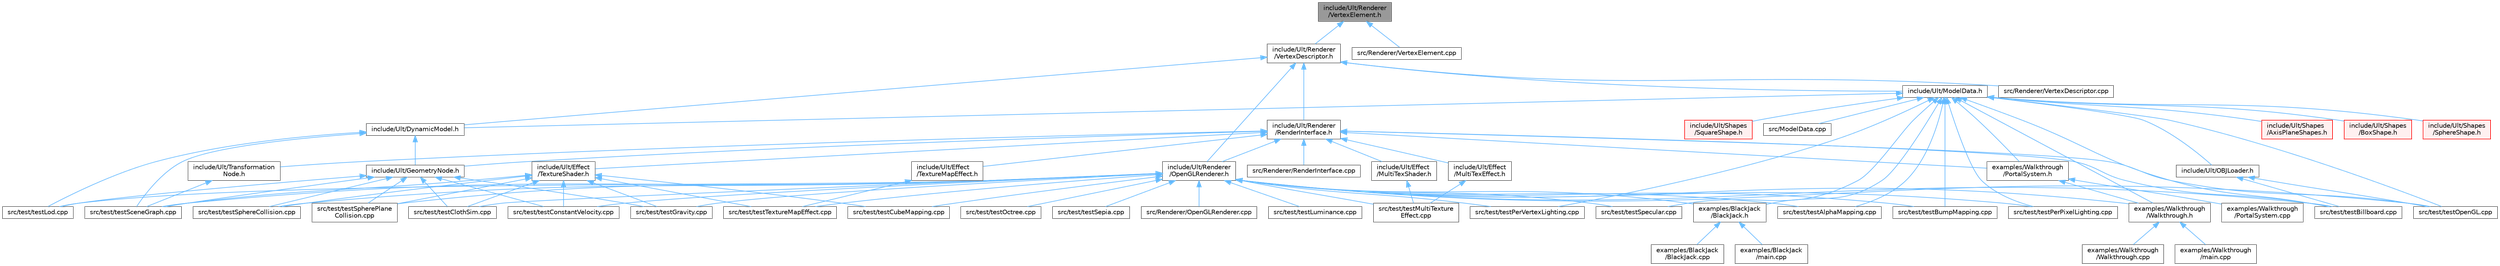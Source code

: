 digraph "include/Ult/Renderer/VertexElement.h"
{
 // LATEX_PDF_SIZE
  bgcolor="transparent";
  edge [fontname=Helvetica,fontsize=10,labelfontname=Helvetica,labelfontsize=10];
  node [fontname=Helvetica,fontsize=10,shape=box,height=0.2,width=0.4];
  Node1 [id="Node000001",label="include/Ult/Renderer\l/VertexElement.h",height=0.2,width=0.4,color="gray40", fillcolor="grey60", style="filled", fontcolor="black",tooltip=" "];
  Node1 -> Node2 [id="edge1_Node000001_Node000002",dir="back",color="steelblue1",style="solid",tooltip=" "];
  Node2 [id="Node000002",label="include/Ult/Renderer\l/VertexDescriptor.h",height=0.2,width=0.4,color="grey40", fillcolor="white", style="filled",URL="$_vertex_descriptor_8h.html",tooltip=" "];
  Node2 -> Node3 [id="edge2_Node000002_Node000003",dir="back",color="steelblue1",style="solid",tooltip=" "];
  Node3 [id="Node000003",label="include/Ult/DynamicModel.h",height=0.2,width=0.4,color="grey40", fillcolor="white", style="filled",URL="$_dynamic_model_8h.html",tooltip=" "];
  Node3 -> Node4 [id="edge3_Node000003_Node000004",dir="back",color="steelblue1",style="solid",tooltip=" "];
  Node4 [id="Node000004",label="include/Ult/GeometryNode.h",height=0.2,width=0.4,color="grey40", fillcolor="white", style="filled",URL="$_geometry_node_8h.html",tooltip=" "];
  Node4 -> Node5 [id="edge4_Node000004_Node000005",dir="back",color="steelblue1",style="solid",tooltip=" "];
  Node5 [id="Node000005",label="src/test/testClothSim.cpp",height=0.2,width=0.4,color="grey40", fillcolor="white", style="filled",URL="$test_cloth_sim_8cpp.html",tooltip=" "];
  Node4 -> Node6 [id="edge5_Node000004_Node000006",dir="back",color="steelblue1",style="solid",tooltip=" "];
  Node6 [id="Node000006",label="src/test/testConstantVelocity.cpp",height=0.2,width=0.4,color="grey40", fillcolor="white", style="filled",URL="$test_constant_velocity_8cpp.html",tooltip=" "];
  Node4 -> Node7 [id="edge6_Node000004_Node000007",dir="back",color="steelblue1",style="solid",tooltip=" "];
  Node7 [id="Node000007",label="src/test/testGravity.cpp",height=0.2,width=0.4,color="grey40", fillcolor="white", style="filled",URL="$test_gravity_8cpp.html",tooltip=" "];
  Node4 -> Node8 [id="edge7_Node000004_Node000008",dir="back",color="steelblue1",style="solid",tooltip=" "];
  Node8 [id="Node000008",label="src/test/testLod.cpp",height=0.2,width=0.4,color="grey40", fillcolor="white", style="filled",URL="$test_lod_8cpp.html",tooltip=" "];
  Node4 -> Node9 [id="edge8_Node000004_Node000009",dir="back",color="steelblue1",style="solid",tooltip=" "];
  Node9 [id="Node000009",label="src/test/testSceneGraph.cpp",height=0.2,width=0.4,color="grey40", fillcolor="white", style="filled",URL="$test_scene_graph_8cpp.html",tooltip=" "];
  Node4 -> Node10 [id="edge9_Node000004_Node000010",dir="back",color="steelblue1",style="solid",tooltip=" "];
  Node10 [id="Node000010",label="src/test/testSphereCollision.cpp",height=0.2,width=0.4,color="grey40", fillcolor="white", style="filled",URL="$test_sphere_collision_8cpp.html",tooltip=" "];
  Node4 -> Node11 [id="edge10_Node000004_Node000011",dir="back",color="steelblue1",style="solid",tooltip=" "];
  Node11 [id="Node000011",label="src/test/testSpherePlane\lCollision.cpp",height=0.2,width=0.4,color="grey40", fillcolor="white", style="filled",URL="$test_sphere_plane_collision_8cpp.html",tooltip=" "];
  Node3 -> Node8 [id="edge11_Node000003_Node000008",dir="back",color="steelblue1",style="solid",tooltip=" "];
  Node3 -> Node9 [id="edge12_Node000003_Node000009",dir="back",color="steelblue1",style="solid",tooltip=" "];
  Node2 -> Node12 [id="edge13_Node000002_Node000012",dir="back",color="steelblue1",style="solid",tooltip=" "];
  Node12 [id="Node000012",label="include/Ult/ModelData.h",height=0.2,width=0.4,color="grey40", fillcolor="white", style="filled",URL="$_model_data_8h.html",tooltip=" "];
  Node12 -> Node13 [id="edge14_Node000012_Node000013",dir="back",color="steelblue1",style="solid",tooltip=" "];
  Node13 [id="Node000013",label="examples/BlackJack\l/BlackJack.h",height=0.2,width=0.4,color="grey40", fillcolor="white", style="filled",URL="$_black_jack_8h.html",tooltip=" "];
  Node13 -> Node14 [id="edge15_Node000013_Node000014",dir="back",color="steelblue1",style="solid",tooltip=" "];
  Node14 [id="Node000014",label="examples/BlackJack\l/BlackJack.cpp",height=0.2,width=0.4,color="grey40", fillcolor="white", style="filled",URL="$_black_jack_8cpp.html",tooltip=" "];
  Node13 -> Node15 [id="edge16_Node000013_Node000015",dir="back",color="steelblue1",style="solid",tooltip=" "];
  Node15 [id="Node000015",label="examples/BlackJack\l/main.cpp",height=0.2,width=0.4,color="grey40", fillcolor="white", style="filled",URL="$_black_jack_2main_8cpp.html",tooltip=" "];
  Node12 -> Node16 [id="edge17_Node000012_Node000016",dir="back",color="steelblue1",style="solid",tooltip=" "];
  Node16 [id="Node000016",label="examples/Walkthrough\l/PortalSystem.h",height=0.2,width=0.4,color="grey40", fillcolor="white", style="filled",URL="$_portal_system_8h.html",tooltip=" "];
  Node16 -> Node17 [id="edge18_Node000016_Node000017",dir="back",color="steelblue1",style="solid",tooltip=" "];
  Node17 [id="Node000017",label="examples/Walkthrough\l/PortalSystem.cpp",height=0.2,width=0.4,color="grey40", fillcolor="white", style="filled",URL="$_portal_system_8cpp.html",tooltip=" "];
  Node16 -> Node18 [id="edge19_Node000016_Node000018",dir="back",color="steelblue1",style="solid",tooltip=" "];
  Node18 [id="Node000018",label="examples/Walkthrough\l/Walkthrough.h",height=0.2,width=0.4,color="grey40", fillcolor="white", style="filled",URL="$_walkthrough_8h.html",tooltip=" "];
  Node18 -> Node19 [id="edge20_Node000018_Node000019",dir="back",color="steelblue1",style="solid",tooltip=" "];
  Node19 [id="Node000019",label="examples/Walkthrough\l/Walkthrough.cpp",height=0.2,width=0.4,color="grey40", fillcolor="white", style="filled",URL="$_walkthrough_8cpp.html",tooltip=" "];
  Node18 -> Node20 [id="edge21_Node000018_Node000020",dir="back",color="steelblue1",style="solid",tooltip=" "];
  Node20 [id="Node000020",label="examples/Walkthrough\l/main.cpp",height=0.2,width=0.4,color="grey40", fillcolor="white", style="filled",URL="$_walkthrough_2main_8cpp.html",tooltip=" "];
  Node12 -> Node18 [id="edge22_Node000012_Node000018",dir="back",color="steelblue1",style="solid",tooltip=" "];
  Node12 -> Node3 [id="edge23_Node000012_Node000003",dir="back",color="steelblue1",style="solid",tooltip=" "];
  Node12 -> Node21 [id="edge24_Node000012_Node000021",dir="back",color="steelblue1",style="solid",tooltip=" "];
  Node21 [id="Node000021",label="include/Ult/OBJLoader.h",height=0.2,width=0.4,color="grey40", fillcolor="white", style="filled",URL="$_o_b_j_loader_8h.html",tooltip=" "];
  Node21 -> Node22 [id="edge25_Node000021_Node000022",dir="back",color="steelblue1",style="solid",tooltip=" "];
  Node22 [id="Node000022",label="src/test/testBillboard.cpp",height=0.2,width=0.4,color="grey40", fillcolor="white", style="filled",URL="$test_billboard_8cpp.html",tooltip=" "];
  Node21 -> Node23 [id="edge26_Node000021_Node000023",dir="back",color="steelblue1",style="solid",tooltip=" "];
  Node23 [id="Node000023",label="src/test/testOpenGL.cpp",height=0.2,width=0.4,color="grey40", fillcolor="white", style="filled",URL="$test_open_g_l_8cpp.html",tooltip=" "];
  Node12 -> Node24 [id="edge27_Node000012_Node000024",dir="back",color="steelblue1",style="solid",tooltip=" "];
  Node24 [id="Node000024",label="include/Ult/Shapes\l/AxisPlaneShapes.h",height=0.2,width=0.4,color="red", fillcolor="#FFF0F0", style="filled",URL="$_axis_plane_shapes_8h.html",tooltip=" "];
  Node12 -> Node33 [id="edge28_Node000012_Node000033",dir="back",color="steelblue1",style="solid",tooltip=" "];
  Node33 [id="Node000033",label="include/Ult/Shapes\l/BoxShape.h",height=0.2,width=0.4,color="red", fillcolor="#FFF0F0", style="filled",URL="$_box_shape_8h.html",tooltip=" "];
  Node12 -> Node34 [id="edge29_Node000012_Node000034",dir="back",color="steelblue1",style="solid",tooltip=" "];
  Node34 [id="Node000034",label="include/Ult/Shapes\l/SphereShape.h",height=0.2,width=0.4,color="red", fillcolor="#FFF0F0", style="filled",URL="$_sphere_shape_8h.html",tooltip=" "];
  Node12 -> Node35 [id="edge30_Node000012_Node000035",dir="back",color="steelblue1",style="solid",tooltip=" "];
  Node35 [id="Node000035",label="include/Ult/Shapes\l/SquareShape.h",height=0.2,width=0.4,color="red", fillcolor="#FFF0F0", style="filled",URL="$_square_shape_8h.html",tooltip=" "];
  Node12 -> Node36 [id="edge31_Node000012_Node000036",dir="back",color="steelblue1",style="solid",tooltip=" "];
  Node36 [id="Node000036",label="src/ModelData.cpp",height=0.2,width=0.4,color="grey40", fillcolor="white", style="filled",URL="$_model_data_8cpp.html",tooltip=" "];
  Node12 -> Node26 [id="edge32_Node000012_Node000026",dir="back",color="steelblue1",style="solid",tooltip=" "];
  Node26 [id="Node000026",label="src/test/testAlphaMapping.cpp",height=0.2,width=0.4,color="grey40", fillcolor="white", style="filled",URL="$test_alpha_mapping_8cpp.html",tooltip=" "];
  Node12 -> Node22 [id="edge33_Node000012_Node000022",dir="back",color="steelblue1",style="solid",tooltip=" "];
  Node12 -> Node27 [id="edge34_Node000012_Node000027",dir="back",color="steelblue1",style="solid",tooltip=" "];
  Node27 [id="Node000027",label="src/test/testBumpMapping.cpp",height=0.2,width=0.4,color="grey40", fillcolor="white", style="filled",URL="$test_bump_mapping_8cpp.html",tooltip=" "];
  Node12 -> Node23 [id="edge35_Node000012_Node000023",dir="back",color="steelblue1",style="solid",tooltip=" "];
  Node12 -> Node29 [id="edge36_Node000012_Node000029",dir="back",color="steelblue1",style="solid",tooltip=" "];
  Node29 [id="Node000029",label="src/test/testPerPixelLighting.cpp",height=0.2,width=0.4,color="grey40", fillcolor="white", style="filled",URL="$test_per_pixel_lighting_8cpp.html",tooltip=" "];
  Node12 -> Node30 [id="edge37_Node000012_Node000030",dir="back",color="steelblue1",style="solid",tooltip=" "];
  Node30 [id="Node000030",label="src/test/testPerVertexLighting.cpp",height=0.2,width=0.4,color="grey40", fillcolor="white", style="filled",URL="$test_per_vertex_lighting_8cpp.html",tooltip=" "];
  Node12 -> Node32 [id="edge38_Node000012_Node000032",dir="back",color="steelblue1",style="solid",tooltip=" "];
  Node32 [id="Node000032",label="src/test/testSpecular.cpp",height=0.2,width=0.4,color="grey40", fillcolor="white", style="filled",URL="$test_specular_8cpp.html",tooltip=" "];
  Node2 -> Node37 [id="edge39_Node000002_Node000037",dir="back",color="steelblue1",style="solid",tooltip=" "];
  Node37 [id="Node000037",label="include/Ult/Renderer\l/OpenGLRenderer.h",height=0.2,width=0.4,color="grey40", fillcolor="white", style="filled",URL="$_open_g_l_renderer_8h.html",tooltip=" "];
  Node37 -> Node13 [id="edge40_Node000037_Node000013",dir="back",color="steelblue1",style="solid",tooltip=" "];
  Node37 -> Node18 [id="edge41_Node000037_Node000018",dir="back",color="steelblue1",style="solid",tooltip=" "];
  Node37 -> Node38 [id="edge42_Node000037_Node000038",dir="back",color="steelblue1",style="solid",tooltip=" "];
  Node38 [id="Node000038",label="src/Renderer/OpenGLRenderer.cpp",height=0.2,width=0.4,color="grey40", fillcolor="white", style="filled",URL="$_open_g_l_renderer_8cpp.html",tooltip=" "];
  Node37 -> Node26 [id="edge43_Node000037_Node000026",dir="back",color="steelblue1",style="solid",tooltip=" "];
  Node37 -> Node22 [id="edge44_Node000037_Node000022",dir="back",color="steelblue1",style="solid",tooltip=" "];
  Node37 -> Node27 [id="edge45_Node000037_Node000027",dir="back",color="steelblue1",style="solid",tooltip=" "];
  Node37 -> Node5 [id="edge46_Node000037_Node000005",dir="back",color="steelblue1",style="solid",tooltip=" "];
  Node37 -> Node6 [id="edge47_Node000037_Node000006",dir="back",color="steelblue1",style="solid",tooltip=" "];
  Node37 -> Node39 [id="edge48_Node000037_Node000039",dir="back",color="steelblue1",style="solid",tooltip=" "];
  Node39 [id="Node000039",label="src/test/testCubeMapping.cpp",height=0.2,width=0.4,color="grey40", fillcolor="white", style="filled",URL="$test_cube_mapping_8cpp.html",tooltip=" "];
  Node37 -> Node7 [id="edge49_Node000037_Node000007",dir="back",color="steelblue1",style="solid",tooltip=" "];
  Node37 -> Node8 [id="edge50_Node000037_Node000008",dir="back",color="steelblue1",style="solid",tooltip=" "];
  Node37 -> Node28 [id="edge51_Node000037_Node000028",dir="back",color="steelblue1",style="solid",tooltip=" "];
  Node28 [id="Node000028",label="src/test/testLuminance.cpp",height=0.2,width=0.4,color="grey40", fillcolor="white", style="filled",URL="$test_luminance_8cpp.html",tooltip=" "];
  Node37 -> Node40 [id="edge52_Node000037_Node000040",dir="back",color="steelblue1",style="solid",tooltip=" "];
  Node40 [id="Node000040",label="src/test/testMultiTexture\lEffect.cpp",height=0.2,width=0.4,color="grey40", fillcolor="white", style="filled",URL="$test_multi_texture_effect_8cpp.html",tooltip=" "];
  Node37 -> Node41 [id="edge53_Node000037_Node000041",dir="back",color="steelblue1",style="solid",tooltip=" "];
  Node41 [id="Node000041",label="src/test/testOctree.cpp",height=0.2,width=0.4,color="grey40", fillcolor="white", style="filled",URL="$test_octree_8cpp.html",tooltip=" "];
  Node37 -> Node23 [id="edge54_Node000037_Node000023",dir="back",color="steelblue1",style="solid",tooltip=" "];
  Node37 -> Node29 [id="edge55_Node000037_Node000029",dir="back",color="steelblue1",style="solid",tooltip=" "];
  Node37 -> Node30 [id="edge56_Node000037_Node000030",dir="back",color="steelblue1",style="solid",tooltip=" "];
  Node37 -> Node9 [id="edge57_Node000037_Node000009",dir="back",color="steelblue1",style="solid",tooltip=" "];
  Node37 -> Node31 [id="edge58_Node000037_Node000031",dir="back",color="steelblue1",style="solid",tooltip=" "];
  Node31 [id="Node000031",label="src/test/testSepia.cpp",height=0.2,width=0.4,color="grey40", fillcolor="white", style="filled",URL="$test_sepia_8cpp.html",tooltip=" "];
  Node37 -> Node32 [id="edge59_Node000037_Node000032",dir="back",color="steelblue1",style="solid",tooltip=" "];
  Node37 -> Node10 [id="edge60_Node000037_Node000010",dir="back",color="steelblue1",style="solid",tooltip=" "];
  Node37 -> Node11 [id="edge61_Node000037_Node000011",dir="back",color="steelblue1",style="solid",tooltip=" "];
  Node37 -> Node42 [id="edge62_Node000037_Node000042",dir="back",color="steelblue1",style="solid",tooltip=" "];
  Node42 [id="Node000042",label="src/test/testTextureMapEffect.cpp",height=0.2,width=0.4,color="grey40", fillcolor="white", style="filled",URL="$test_texture_map_effect_8cpp.html",tooltip=" "];
  Node2 -> Node43 [id="edge63_Node000002_Node000043",dir="back",color="steelblue1",style="solid",tooltip=" "];
  Node43 [id="Node000043",label="include/Ult/Renderer\l/RenderInterface.h",height=0.2,width=0.4,color="grey40", fillcolor="white", style="filled",URL="$_render_interface_8h.html",tooltip=" "];
  Node43 -> Node16 [id="edge64_Node000043_Node000016",dir="back",color="steelblue1",style="solid",tooltip=" "];
  Node43 -> Node44 [id="edge65_Node000043_Node000044",dir="back",color="steelblue1",style="solid",tooltip=" "];
  Node44 [id="Node000044",label="include/Ult/Effect\l/MultiTexEffect.h",height=0.2,width=0.4,color="grey40", fillcolor="white", style="filled",URL="$_multi_tex_effect_8h.html",tooltip=" "];
  Node44 -> Node40 [id="edge66_Node000044_Node000040",dir="back",color="steelblue1",style="solid",tooltip=" "];
  Node43 -> Node45 [id="edge67_Node000043_Node000045",dir="back",color="steelblue1",style="solid",tooltip=" "];
  Node45 [id="Node000045",label="include/Ult/Effect\l/MultiTexShader.h",height=0.2,width=0.4,color="grey40", fillcolor="white", style="filled",URL="$_multi_tex_shader_8h.html",tooltip=" "];
  Node45 -> Node40 [id="edge68_Node000045_Node000040",dir="back",color="steelblue1",style="solid",tooltip=" "];
  Node43 -> Node46 [id="edge69_Node000043_Node000046",dir="back",color="steelblue1",style="solid",tooltip=" "];
  Node46 [id="Node000046",label="include/Ult/Effect\l/TextureMapEffect.h",height=0.2,width=0.4,color="grey40", fillcolor="white", style="filled",URL="$_texture_map_effect_8h.html",tooltip=" "];
  Node46 -> Node42 [id="edge70_Node000046_Node000042",dir="back",color="steelblue1",style="solid",tooltip=" "];
  Node43 -> Node47 [id="edge71_Node000043_Node000047",dir="back",color="steelblue1",style="solid",tooltip=" "];
  Node47 [id="Node000047",label="include/Ult/Effect\l/TextureShader.h",height=0.2,width=0.4,color="grey40", fillcolor="white", style="filled",URL="$_texture_shader_8h.html",tooltip=" "];
  Node47 -> Node5 [id="edge72_Node000047_Node000005",dir="back",color="steelblue1",style="solid",tooltip=" "];
  Node47 -> Node6 [id="edge73_Node000047_Node000006",dir="back",color="steelblue1",style="solid",tooltip=" "];
  Node47 -> Node39 [id="edge74_Node000047_Node000039",dir="back",color="steelblue1",style="solid",tooltip=" "];
  Node47 -> Node7 [id="edge75_Node000047_Node000007",dir="back",color="steelblue1",style="solid",tooltip=" "];
  Node47 -> Node9 [id="edge76_Node000047_Node000009",dir="back",color="steelblue1",style="solid",tooltip=" "];
  Node47 -> Node10 [id="edge77_Node000047_Node000010",dir="back",color="steelblue1",style="solid",tooltip=" "];
  Node47 -> Node11 [id="edge78_Node000047_Node000011",dir="back",color="steelblue1",style="solid",tooltip=" "];
  Node47 -> Node42 [id="edge79_Node000047_Node000042",dir="back",color="steelblue1",style="solid",tooltip=" "];
  Node43 -> Node4 [id="edge80_Node000043_Node000004",dir="back",color="steelblue1",style="solid",tooltip=" "];
  Node43 -> Node37 [id="edge81_Node000043_Node000037",dir="back",color="steelblue1",style="solid",tooltip=" "];
  Node43 -> Node48 [id="edge82_Node000043_Node000048",dir="back",color="steelblue1",style="solid",tooltip=" "];
  Node48 [id="Node000048",label="include/Ult/Transformation\lNode.h",height=0.2,width=0.4,color="grey40", fillcolor="white", style="filled",URL="$_transformation_node_8h.html",tooltip=" "];
  Node48 -> Node9 [id="edge83_Node000048_Node000009",dir="back",color="steelblue1",style="solid",tooltip=" "];
  Node43 -> Node49 [id="edge84_Node000043_Node000049",dir="back",color="steelblue1",style="solid",tooltip=" "];
  Node49 [id="Node000049",label="src/Renderer/RenderInterface.cpp",height=0.2,width=0.4,color="grey40", fillcolor="white", style="filled",URL="$_render_interface_8cpp.html",tooltip=" "];
  Node43 -> Node22 [id="edge85_Node000043_Node000022",dir="back",color="steelblue1",style="solid",tooltip=" "];
  Node43 -> Node23 [id="edge86_Node000043_Node000023",dir="back",color="steelblue1",style="solid",tooltip=" "];
  Node2 -> Node50 [id="edge87_Node000002_Node000050",dir="back",color="steelblue1",style="solid",tooltip=" "];
  Node50 [id="Node000050",label="src/Renderer/VertexDescriptor.cpp",height=0.2,width=0.4,color="grey40", fillcolor="white", style="filled",URL="$_vertex_descriptor_8cpp.html",tooltip=" "];
  Node1 -> Node51 [id="edge88_Node000001_Node000051",dir="back",color="steelblue1",style="solid",tooltip=" "];
  Node51 [id="Node000051",label="src/Renderer/VertexElement.cpp",height=0.2,width=0.4,color="grey40", fillcolor="white", style="filled",URL="$_vertex_element_8cpp.html",tooltip=" "];
}

